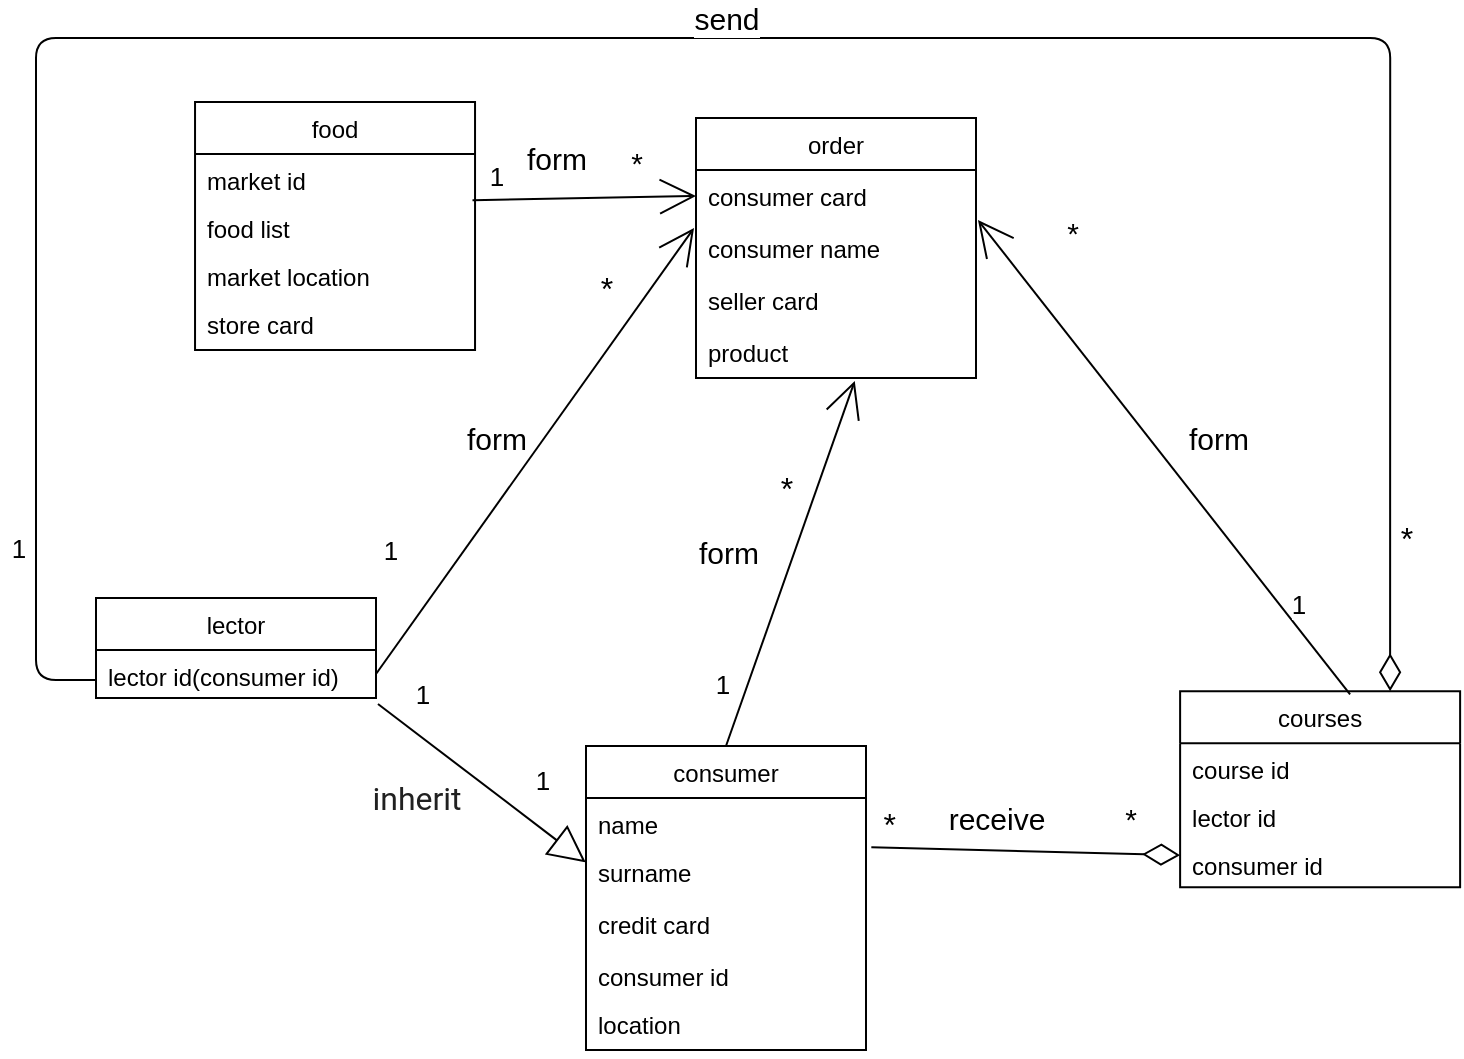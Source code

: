 <mxfile version="20.4.0" type="device"><diagram id="mCyr1kptdM3YggUfpTlr" name="Page-1"><mxGraphModel dx="1831" dy="1663" grid="1" gridSize="10" guides="1" tooltips="1" connect="1" arrows="1" fold="1" page="1" pageScale="1" pageWidth="850" pageHeight="1100" math="0" shadow="0"><root><mxCell id="0"/><mxCell id="1" parent="0"/><mxCell id="0eG6ofpgCcPR3kmMt1Um-1" value="consumer" style="swimlane;fontStyle=0;childLayout=stackLayout;horizontal=1;startSize=26;fillColor=none;horizontalStack=0;resizeParent=1;resizeParentMax=0;resizeLast=0;collapsible=1;marginBottom=0;" vertex="1" parent="1"><mxGeometry x="285" y="-666" width="140" height="152" as="geometry"/></mxCell><mxCell id="0eG6ofpgCcPR3kmMt1Um-2" value="name" style="text;strokeColor=none;fillColor=none;align=left;verticalAlign=top;spacingLeft=4;spacingRight=4;overflow=hidden;rotatable=0;points=[[0,0.5],[1,0.5]];portConstraint=eastwest;" vertex="1" parent="0eG6ofpgCcPR3kmMt1Um-1"><mxGeometry y="26" width="140" height="24" as="geometry"/></mxCell><mxCell id="0eG6ofpgCcPR3kmMt1Um-3" value="surname" style="text;strokeColor=none;fillColor=none;align=left;verticalAlign=top;spacingLeft=4;spacingRight=4;overflow=hidden;rotatable=0;points=[[0,0.5],[1,0.5]];portConstraint=eastwest;" vertex="1" parent="0eG6ofpgCcPR3kmMt1Um-1"><mxGeometry y="50" width="140" height="26" as="geometry"/></mxCell><mxCell id="0eG6ofpgCcPR3kmMt1Um-4" value="credit card" style="text;strokeColor=none;fillColor=none;align=left;verticalAlign=top;spacingLeft=4;spacingRight=4;overflow=hidden;rotatable=0;points=[[0,0.5],[1,0.5]];portConstraint=eastwest;" vertex="1" parent="0eG6ofpgCcPR3kmMt1Um-1"><mxGeometry y="76" width="140" height="26" as="geometry"/></mxCell><mxCell id="0eG6ofpgCcPR3kmMt1Um-14" value="consumer id" style="text;strokeColor=none;fillColor=none;align=left;verticalAlign=top;spacingLeft=4;spacingRight=4;overflow=hidden;rotatable=0;points=[[0,0.5],[1,0.5]];portConstraint=eastwest;" vertex="1" parent="0eG6ofpgCcPR3kmMt1Um-1"><mxGeometry y="102" width="140" height="24" as="geometry"/></mxCell><mxCell id="0eG6ofpgCcPR3kmMt1Um-47" value="location" style="text;strokeColor=none;fillColor=none;align=left;verticalAlign=top;spacingLeft=4;spacingRight=4;overflow=hidden;rotatable=0;points=[[0,0.5],[1,0.5]];portConstraint=eastwest;" vertex="1" parent="0eG6ofpgCcPR3kmMt1Um-1"><mxGeometry y="126" width="140" height="26" as="geometry"/></mxCell><mxCell id="0eG6ofpgCcPR3kmMt1Um-5" value="courses" style="swimlane;fontStyle=0;childLayout=stackLayout;horizontal=1;startSize=26;fillColor=none;horizontalStack=0;resizeParent=1;resizeParentMax=0;resizeLast=0;collapsible=1;marginBottom=0;" vertex="1" parent="1"><mxGeometry x="582.06" y="-693.4" width="140" height="98" as="geometry"/></mxCell><mxCell id="0eG6ofpgCcPR3kmMt1Um-43" value="course id" style="text;strokeColor=none;fillColor=none;align=left;verticalAlign=top;spacingLeft=4;spacingRight=4;overflow=hidden;rotatable=0;points=[[0,0.5],[1,0.5]];portConstraint=eastwest;" vertex="1" parent="0eG6ofpgCcPR3kmMt1Um-5"><mxGeometry y="26" width="140" height="24" as="geometry"/></mxCell><mxCell id="0eG6ofpgCcPR3kmMt1Um-6" value="lector id" style="text;strokeColor=none;fillColor=none;align=left;verticalAlign=top;spacingLeft=4;spacingRight=4;overflow=hidden;rotatable=0;points=[[0,0.5],[1,0.5]];portConstraint=eastwest;" vertex="1" parent="0eG6ofpgCcPR3kmMt1Um-5"><mxGeometry y="50" width="140" height="24" as="geometry"/></mxCell><mxCell id="0eG6ofpgCcPR3kmMt1Um-70" value="consumer id" style="text;strokeColor=none;fillColor=none;align=left;verticalAlign=top;spacingLeft=4;spacingRight=4;overflow=hidden;rotatable=0;points=[[0,0.5],[1,0.5]];portConstraint=eastwest;" vertex="1" parent="0eG6ofpgCcPR3kmMt1Um-5"><mxGeometry y="74" width="140" height="24" as="geometry"/></mxCell><mxCell id="0eG6ofpgCcPR3kmMt1Um-9" value="" style="endArrow=diamondThin;endSize=16;endFill=0;html=1;exitX=1.019;exitY=0.023;exitDx=0;exitDy=0;exitPerimeter=0;entryX=0;entryY=-0.308;entryDx=0;entryDy=0;entryPerimeter=0;" edge="1" parent="1" source="0eG6ofpgCcPR3kmMt1Um-3"><mxGeometry x="0.007" y="-8" width="160" relative="1" as="geometry"><mxPoint x="440.0" y="-626.41" as="sourcePoint"/><mxPoint x="582.06" y="-611.408" as="targetPoint"/><mxPoint as="offset"/></mxGeometry></mxCell><mxCell id="0eG6ofpgCcPR3kmMt1Um-12" value="&lt;font style=&quot;font-size: 16px;&quot;&gt;*&lt;/font&gt;" style="edgeLabel;resizable=0;html=1;align=right;verticalAlign=bottom;" connectable="0" vertex="1" parent="1"><mxGeometry x="440.0" y="-615.397" as="geometry"/></mxCell><mxCell id="0eG6ofpgCcPR3kmMt1Um-13" value="&lt;font style=&quot;font-size: 15px;&quot;&gt;*&lt;/font&gt;" style="text;html=1;align=center;verticalAlign=middle;resizable=0;points=[];autosize=1;strokeColor=none;fillColor=none;fontSize=13;" vertex="1" parent="1"><mxGeometry x="542.06" y="-645.4" width="30" height="30" as="geometry"/></mxCell><mxCell id="0eG6ofpgCcPR3kmMt1Um-15" value="order" style="swimlane;fontStyle=0;childLayout=stackLayout;horizontal=1;startSize=26;fillColor=none;horizontalStack=0;resizeParent=1;resizeParentMax=0;resizeLast=0;collapsible=1;marginBottom=0;" vertex="1" parent="1"><mxGeometry x="340" y="-980" width="140" height="130" as="geometry"/></mxCell><mxCell id="0eG6ofpgCcPR3kmMt1Um-18" value="consumer card" style="text;strokeColor=none;fillColor=none;align=left;verticalAlign=top;spacingLeft=4;spacingRight=4;overflow=hidden;rotatable=0;points=[[0,0.5],[1,0.5]];portConstraint=eastwest;" vertex="1" parent="0eG6ofpgCcPR3kmMt1Um-15"><mxGeometry y="26" width="140" height="26" as="geometry"/></mxCell><mxCell id="0eG6ofpgCcPR3kmMt1Um-17" value="consumer name" style="text;strokeColor=none;fillColor=none;align=left;verticalAlign=top;spacingLeft=4;spacingRight=4;overflow=hidden;rotatable=0;points=[[0,0.5],[1,0.5]];portConstraint=eastwest;" vertex="1" parent="0eG6ofpgCcPR3kmMt1Um-15"><mxGeometry y="52" width="140" height="26" as="geometry"/></mxCell><mxCell id="0eG6ofpgCcPR3kmMt1Um-42" value="seller card" style="text;strokeColor=none;fillColor=none;align=left;verticalAlign=top;spacingLeft=4;spacingRight=4;overflow=hidden;rotatable=0;points=[[0,0.5],[1,0.5]];portConstraint=eastwest;" vertex="1" parent="0eG6ofpgCcPR3kmMt1Um-15"><mxGeometry y="78" width="140" height="26" as="geometry"/></mxCell><mxCell id="0eG6ofpgCcPR3kmMt1Um-46" value="product" style="text;strokeColor=none;fillColor=none;align=left;verticalAlign=top;spacingLeft=4;spacingRight=4;overflow=hidden;rotatable=0;points=[[0,0.5],[1,0.5]];portConstraint=eastwest;" vertex="1" parent="0eG6ofpgCcPR3kmMt1Um-15"><mxGeometry y="104" width="140" height="26" as="geometry"/></mxCell><mxCell id="0eG6ofpgCcPR3kmMt1Um-20" value="lector" style="swimlane;fontStyle=0;childLayout=stackLayout;horizontal=1;startSize=26;fillColor=none;horizontalStack=0;resizeParent=1;resizeParentMax=0;resizeLast=0;collapsible=1;marginBottom=0;" vertex="1" parent="1"><mxGeometry x="40" y="-740" width="140" height="50" as="geometry"/></mxCell><mxCell id="0eG6ofpgCcPR3kmMt1Um-69" value="lector id(сonsumer id)" style="text;strokeColor=none;fillColor=none;align=left;verticalAlign=top;spacingLeft=4;spacingRight=4;overflow=hidden;rotatable=0;points=[[0,0.5],[1,0.5]];portConstraint=eastwest;" vertex="1" parent="0eG6ofpgCcPR3kmMt1Um-20"><mxGeometry y="26" width="140" height="24" as="geometry"/></mxCell><mxCell id="0eG6ofpgCcPR3kmMt1Um-31" value="" style="endArrow=block;endSize=16;endFill=0;html=1;exitX=1.007;exitY=0.115;exitDx=0;exitDy=0;exitPerimeter=0;entryX=-0.001;entryY=0.314;entryDx=0;entryDy=0;entryPerimeter=0;" edge="1" parent="1" target="0eG6ofpgCcPR3kmMt1Um-3"><mxGeometry x="0.007" y="-8" width="160" relative="1" as="geometry"><mxPoint x="180.98" y="-687.01" as="sourcePoint"/><mxPoint x="281.96" y="-568.004" as="targetPoint"/><mxPoint as="offset"/></mxGeometry></mxCell><mxCell id="0eG6ofpgCcPR3kmMt1Um-32" value="1" style="edgeLabel;html=1;align=center;verticalAlign=middle;resizable=0;points=[];fontSize=13;" vertex="1" connectable="0" parent="0eG6ofpgCcPR3kmMt1Um-31"><mxGeometry x="-0.629" y="4" relative="1" as="geometry"><mxPoint y="-17" as="offset"/></mxGeometry></mxCell><mxCell id="0eG6ofpgCcPR3kmMt1Um-80" value="&lt;span style=&quot;color: rgba(0, 0, 0, 0.87); font-family: Roboto, RobotoDraft, Helvetica, Arial, sans-serif; font-size: medium; text-align: left;&quot;&gt;inherit&lt;/span&gt;" style="edgeLabel;html=1;align=center;verticalAlign=middle;resizable=0;points=[];fontSize=15;" vertex="1" connectable="0" parent="0eG6ofpgCcPR3kmMt1Um-31"><mxGeometry x="-0.166" y="1" relative="1" as="geometry"><mxPoint x="-25" y="15" as="offset"/></mxGeometry></mxCell><mxCell id="0eG6ofpgCcPR3kmMt1Um-35" value="1" style="edgeLabel;html=1;align=center;verticalAlign=middle;resizable=0;points=[];fontSize=13;" vertex="1" connectable="0" parent="1"><mxGeometry x="220.003" y="-699.996" as="geometry"><mxPoint x="43" y="51" as="offset"/></mxGeometry></mxCell><mxCell id="0eG6ofpgCcPR3kmMt1Um-38" value="&lt;font style=&quot;font-size: 15px;&quot;&gt;form&lt;/font&gt;" style="endArrow=open;endSize=16;endFill=0;html=1;exitX=1;exitY=0.5;exitDx=0;exitDy=0;entryX=-0.007;entryY=0.115;entryDx=0;entryDy=0;entryPerimeter=0;" edge="1" parent="1" target="0eG6ofpgCcPR3kmMt1Um-17"><mxGeometry x="-0.044" y="20" width="160" relative="1" as="geometry"><mxPoint x="180" y="-702" as="sourcePoint"/><mxPoint x="275.94" y="-585.008" as="targetPoint"/><mxPoint as="offset"/></mxGeometry></mxCell><mxCell id="0eG6ofpgCcPR3kmMt1Um-39" value="1" style="edgeLabel;html=1;align=center;verticalAlign=middle;resizable=0;points=[];fontSize=13;" vertex="1" connectable="0" parent="0eG6ofpgCcPR3kmMt1Um-38"><mxGeometry x="-0.629" y="4" relative="1" as="geometry"><mxPoint x="-20" y="-18" as="offset"/></mxGeometry></mxCell><mxCell id="0eG6ofpgCcPR3kmMt1Um-41" value="&lt;font style=&quot;font-size: 16px;&quot;&gt;*&lt;/font&gt;" style="text;html=1;align=center;verticalAlign=middle;resizable=0;points=[];autosize=1;strokeColor=none;fillColor=none;fontSize=13;" vertex="1" parent="1"><mxGeometry x="280" y="-910" width="30" height="30" as="geometry"/></mxCell><mxCell id="0eG6ofpgCcPR3kmMt1Um-44" value="" style="endArrow=open;endSize=16;endFill=0;html=1;exitX=0.607;exitY=0.016;exitDx=0;exitDy=0;entryX=1.007;entryY=-0.038;entryDx=0;entryDy=0;entryPerimeter=0;exitPerimeter=0;" edge="1" parent="1" source="0eG6ofpgCcPR3kmMt1Um-5" target="0eG6ofpgCcPR3kmMt1Um-17"><mxGeometry x="0.007" y="-8" width="160" relative="1" as="geometry"><mxPoint x="190" y="-692" as="sourcePoint"/><mxPoint x="379.02" y="-765.01" as="targetPoint"/><mxPoint as="offset"/></mxGeometry></mxCell><mxCell id="0eG6ofpgCcPR3kmMt1Um-45" value="1" style="edgeLabel;html=1;align=center;verticalAlign=middle;resizable=0;points=[];fontSize=13;" vertex="1" connectable="0" parent="0eG6ofpgCcPR3kmMt1Um-44"><mxGeometry x="-0.629" y="4" relative="1" as="geometry"><mxPoint x="11" y="-4" as="offset"/></mxGeometry></mxCell><mxCell id="0eG6ofpgCcPR3kmMt1Um-78" value="form" style="edgeLabel;html=1;align=center;verticalAlign=middle;resizable=0;points=[];fontSize=15;" vertex="1" connectable="0" parent="0eG6ofpgCcPR3kmMt1Um-44"><mxGeometry x="-0.052" y="-2" relative="1" as="geometry"><mxPoint x="20" y="-15" as="offset"/></mxGeometry></mxCell><mxCell id="0eG6ofpgCcPR3kmMt1Um-49" value="" style="endArrow=open;endSize=16;endFill=0;html=1;exitX=0.5;exitY=0;exitDx=0;exitDy=0;entryX=0.567;entryY=1.057;entryDx=0;entryDy=0;entryPerimeter=0;" edge="1" parent="1" source="0eG6ofpgCcPR3kmMt1Um-1" target="0eG6ofpgCcPR3kmMt1Um-46"><mxGeometry x="0.007" y="-8" width="160" relative="1" as="geometry"><mxPoint x="190.98" y="-677.01" as="sourcePoint"/><mxPoint x="417.28" y="-824.39" as="targetPoint"/><mxPoint as="offset"/></mxGeometry></mxCell><mxCell id="0eG6ofpgCcPR3kmMt1Um-50" value="1" style="edgeLabel;html=1;align=center;verticalAlign=middle;resizable=0;points=[];fontSize=13;" vertex="1" connectable="0" parent="0eG6ofpgCcPR3kmMt1Um-49"><mxGeometry x="-0.629" y="4" relative="1" as="geometry"><mxPoint x="-10" y="4" as="offset"/></mxGeometry></mxCell><mxCell id="0eG6ofpgCcPR3kmMt1Um-51" value="&lt;font style=&quot;font-size: 16px;&quot;&gt;*&lt;/font&gt;" style="text;html=1;align=center;verticalAlign=middle;resizable=0;points=[];autosize=1;strokeColor=none;fillColor=none;fontSize=13;" vertex="1" parent="1"><mxGeometry x="370" y="-810" width="30" height="30" as="geometry"/></mxCell><mxCell id="0eG6ofpgCcPR3kmMt1Um-52" value="" style="endArrow=none;html=1;startSize=16;startArrow=diamondThin;startFill=0;exitX=0.75;exitY=0;exitDx=0;exitDy=0;edgeStyle=orthogonalEdgeStyle;entryX=0;entryY=0.5;entryDx=0;entryDy=0;" edge="1" parent="1" source="0eG6ofpgCcPR3kmMt1Um-5"><mxGeometry relative="1" as="geometry"><mxPoint x="50.42" y="-880" as="sourcePoint"/><mxPoint x="40" y="-698.99" as="targetPoint"/><Array as="points"><mxPoint x="687" y="-1020"/><mxPoint x="10" y="-1020"/><mxPoint x="10" y="-699"/></Array></mxGeometry></mxCell><mxCell id="0eG6ofpgCcPR3kmMt1Um-77" value="send" style="edgeLabel;html=1;align=center;verticalAlign=middle;resizable=0;points=[];fontSize=15;" vertex="1" connectable="0" parent="0eG6ofpgCcPR3kmMt1Um-52"><mxGeometry x="0.08" y="-2" relative="1" as="geometry"><mxPoint x="73" y="-8" as="offset"/></mxGeometry></mxCell><mxCell id="0eG6ofpgCcPR3kmMt1Um-56" value="1" style="edgeLabel;html=1;align=center;verticalAlign=middle;resizable=0;points=[];fontSize=13;" vertex="1" connectable="0" parent="1"><mxGeometry x="180.003" y="-709.997" as="geometry"><mxPoint x="-179" y="-55" as="offset"/></mxGeometry></mxCell><mxCell id="0eG6ofpgCcPR3kmMt1Um-57" value="&lt;font style=&quot;font-size: 16px;&quot;&gt;*&lt;/font&gt;" style="edgeLabel;html=1;align=center;verticalAlign=middle;resizable=0;points=[];fontSize=13;" vertex="1" connectable="0" parent="1"><mxGeometry x="180.003" y="-809.997" as="geometry"><mxPoint x="515" y="40" as="offset"/></mxGeometry></mxCell><mxCell id="0eG6ofpgCcPR3kmMt1Um-58" value="&lt;font style=&quot;font-size: 15px;&quot;&gt;*&lt;/font&gt;" style="edgeLabel;html=1;align=center;verticalAlign=middle;resizable=0;points=[];fontSize=13;" vertex="1" connectable="0" parent="1"><mxGeometry x="675.474" y="-725.66" as="geometry"><mxPoint x="-148" y="-198" as="offset"/></mxGeometry></mxCell><mxCell id="0eG6ofpgCcPR3kmMt1Um-59" value="food" style="swimlane;fontStyle=0;childLayout=stackLayout;horizontal=1;startSize=26;fillColor=none;horizontalStack=0;resizeParent=1;resizeParentMax=0;resizeLast=0;collapsible=1;marginBottom=0;" vertex="1" parent="1"><mxGeometry x="89.52" y="-988" width="140" height="124" as="geometry"/></mxCell><mxCell id="0eG6ofpgCcPR3kmMt1Um-60" value="market id" style="text;strokeColor=none;fillColor=none;align=left;verticalAlign=top;spacingLeft=4;spacingRight=4;overflow=hidden;rotatable=0;points=[[0,0.5],[1,0.5]];portConstraint=eastwest;" vertex="1" parent="0eG6ofpgCcPR3kmMt1Um-59"><mxGeometry y="26" width="140" height="24" as="geometry"/></mxCell><mxCell id="0eG6ofpgCcPR3kmMt1Um-61" value="food list" style="text;strokeColor=none;fillColor=none;align=left;verticalAlign=top;spacingLeft=4;spacingRight=4;overflow=hidden;rotatable=0;points=[[0,0.5],[1,0.5]];portConstraint=eastwest;" vertex="1" parent="0eG6ofpgCcPR3kmMt1Um-59"><mxGeometry y="50" width="140" height="24" as="geometry"/></mxCell><mxCell id="0eG6ofpgCcPR3kmMt1Um-67" value="market location" style="text;strokeColor=none;fillColor=none;align=left;verticalAlign=top;spacingLeft=4;spacingRight=4;overflow=hidden;rotatable=0;points=[[0,0.5],[1,0.5]];portConstraint=eastwest;" vertex="1" parent="0eG6ofpgCcPR3kmMt1Um-59"><mxGeometry y="74" width="140" height="24" as="geometry"/></mxCell><mxCell id="0eG6ofpgCcPR3kmMt1Um-83" value="store card" style="text;strokeColor=none;fillColor=none;align=left;verticalAlign=top;spacingLeft=4;spacingRight=4;overflow=hidden;rotatable=0;points=[[0,0.5],[1,0.5]];portConstraint=eastwest;" vertex="1" parent="0eG6ofpgCcPR3kmMt1Um-59"><mxGeometry y="98" width="140" height="26" as="geometry"/></mxCell><mxCell id="0eG6ofpgCcPR3kmMt1Um-63" value="" style="endArrow=open;endSize=16;endFill=0;html=1;exitX=0.991;exitY=-0.036;exitDx=0;exitDy=0;entryX=0;entryY=0.5;entryDx=0;entryDy=0;exitPerimeter=0;" edge="1" parent="1" source="0eG6ofpgCcPR3kmMt1Um-61" target="0eG6ofpgCcPR3kmMt1Um-18"><mxGeometry x="0.007" y="-8" width="160" relative="1" as="geometry"><mxPoint x="190" y="-692" as="sourcePoint"/><mxPoint x="349.02" y="-915.01" as="targetPoint"/><mxPoint as="offset"/></mxGeometry></mxCell><mxCell id="0eG6ofpgCcPR3kmMt1Um-64" value="1" style="edgeLabel;html=1;align=center;verticalAlign=middle;resizable=0;points=[];fontSize=13;" vertex="1" connectable="0" parent="0eG6ofpgCcPR3kmMt1Um-63"><mxGeometry x="-0.629" y="4" relative="1" as="geometry"><mxPoint x="-9" y="-8" as="offset"/></mxGeometry></mxCell><mxCell id="0eG6ofpgCcPR3kmMt1Um-65" value="*" style="edgeLabel;html=1;align=center;verticalAlign=middle;resizable=0;points=[];fontSize=15;" vertex="1" connectable="0" parent="1"><mxGeometry x="249.869" y="-941.259" as="geometry"><mxPoint x="60" y="-17" as="offset"/></mxGeometry></mxCell><mxCell id="0eG6ofpgCcPR3kmMt1Um-79" value="receive" style="edgeLabel;html=1;align=center;verticalAlign=middle;resizable=0;points=[];fontSize=15;" vertex="1" connectable="0" parent="1"><mxGeometry x="489.995" y="-630.404" as="geometry"/></mxCell><mxCell id="0eG6ofpgCcPR3kmMt1Um-81" value="form" style="edgeLabel;html=1;align=center;verticalAlign=middle;resizable=0;points=[];fontSize=15;" vertex="1" connectable="0" parent="1"><mxGeometry x="359.995" y="-760.004" as="geometry"><mxPoint x="-4" y="-3" as="offset"/></mxGeometry></mxCell><mxCell id="0eG6ofpgCcPR3kmMt1Um-82" value="form" style="edgeLabel;html=1;align=center;verticalAlign=middle;resizable=0;points=[];fontSize=15;" vertex="1" connectable="0" parent="1"><mxGeometry x="269.995" y="-960.004" as="geometry"/></mxCell></root></mxGraphModel></diagram></mxfile>